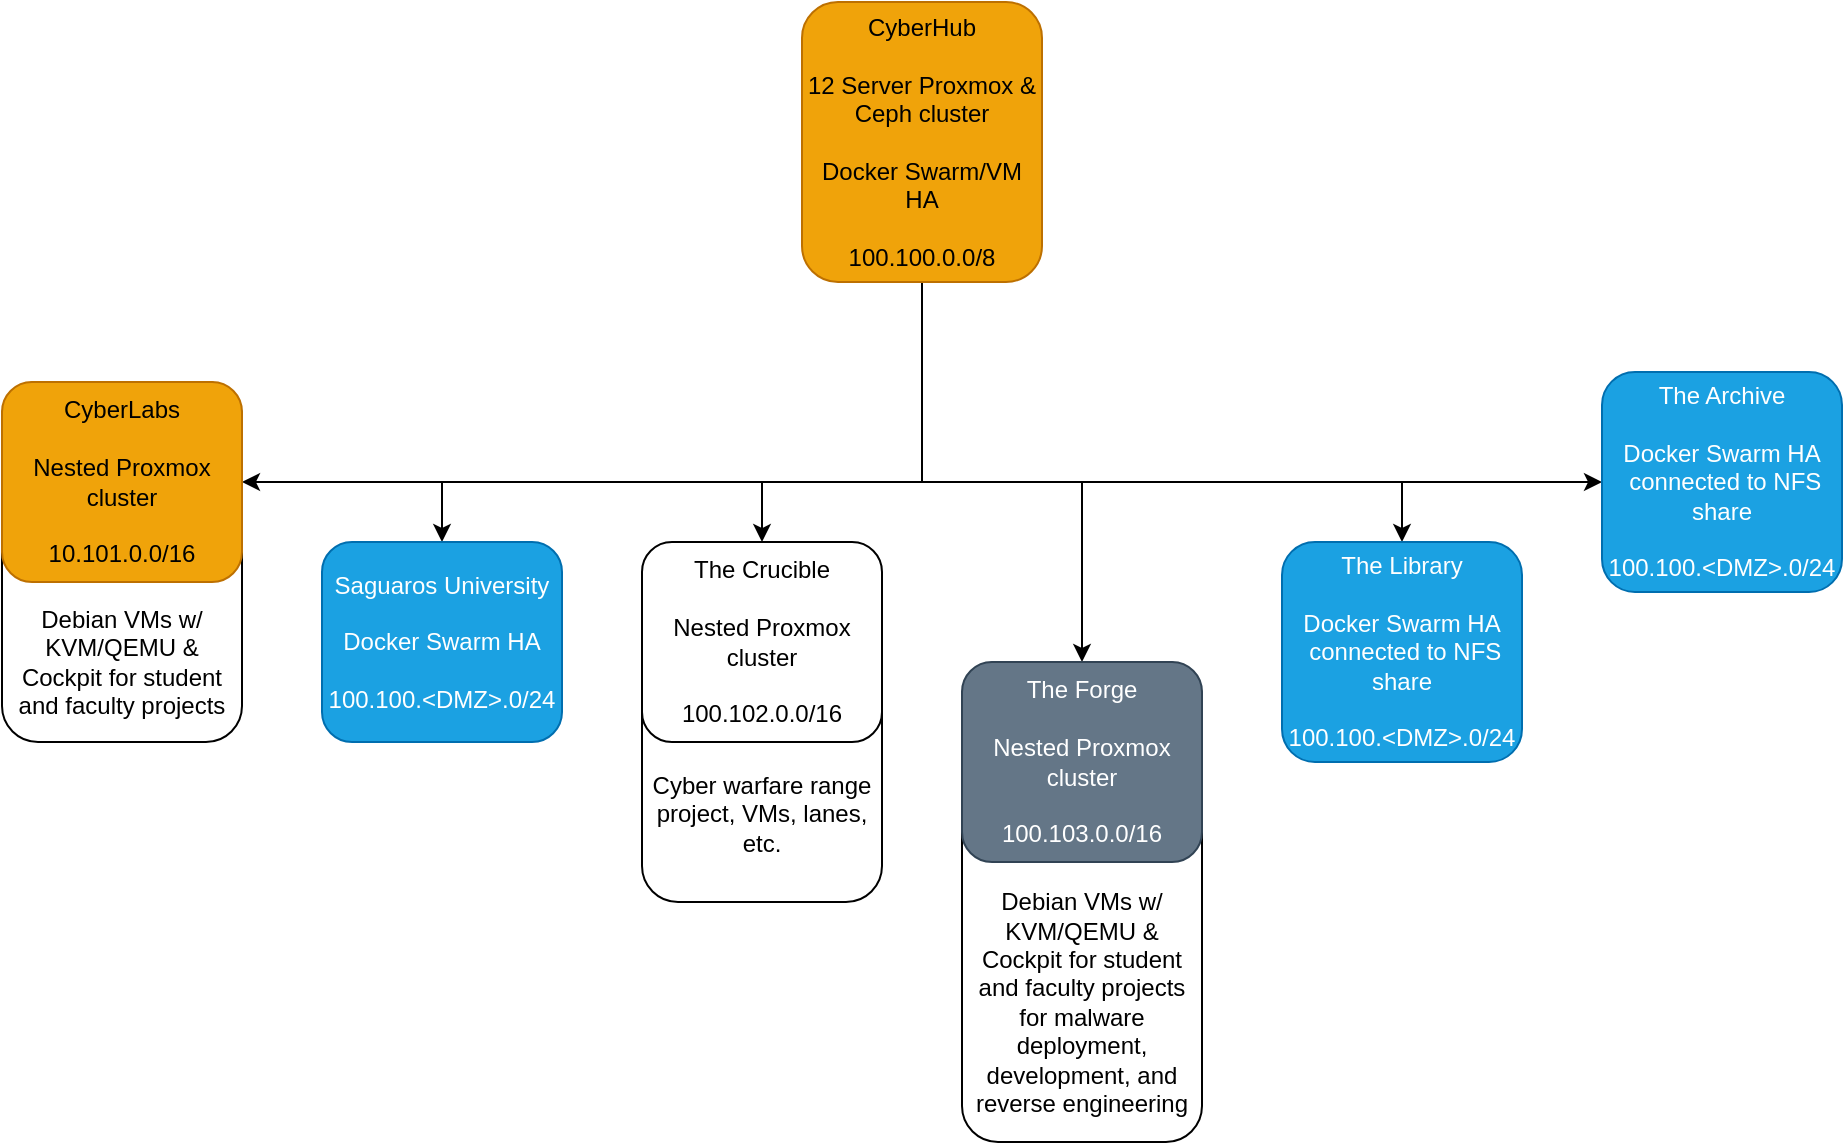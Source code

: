 <mxfile version="28.1.2">
  <diagram name="Architecture" id="e3Ai8gMik-X8V0o_sF5p">
    <mxGraphModel dx="846" dy="841" grid="1" gridSize="10" guides="1" tooltips="1" connect="1" arrows="1" fold="1" page="1" pageScale="1" pageWidth="850" pageHeight="1100" math="0" shadow="0">
      <root>
        <mxCell id="0" />
        <mxCell id="1" parent="0" />
        <mxCell id="YB7OQ-Qd0ModD7Y4unUk-3" value="&lt;div&gt;&lt;br&gt;&lt;/div&gt;&lt;div&gt;&lt;br&gt;&lt;/div&gt;&lt;div&gt;&lt;br&gt;&lt;/div&gt;&lt;div&gt;&lt;br&gt;&lt;/div&gt;&lt;div&gt;&lt;br&gt;&lt;/div&gt;&lt;div&gt;&lt;br&gt;&lt;/div&gt;&lt;div&gt;&lt;div&gt;&lt;br&gt;&lt;/div&gt;&lt;div&gt;Debian VMs w/ KVM/QEMU &amp;amp; Cockpit for student and faculty projects &lt;br&gt;&lt;/div&gt;for malware deployment, development, and reverse engineering&lt;/div&gt;" style="rounded=1;whiteSpace=wrap;html=1;" parent="1" vertex="1">
          <mxGeometry x="520" y="370" width="120" height="240" as="geometry" />
        </mxCell>
        <mxCell id="1q4zHtf4efZ3gYxEWWLb-17" style="edgeStyle=orthogonalEdgeStyle;rounded=0;orthogonalLoop=1;jettySize=auto;html=1;entryX=0.5;entryY=0;entryDx=0;entryDy=0;" parent="1" source="1q4zHtf4efZ3gYxEWWLb-1" target="1q4zHtf4efZ3gYxEWWLb-13" edge="1">
          <mxGeometry relative="1" as="geometry">
            <Array as="points">
              <mxPoint x="500" y="280" />
              <mxPoint x="580" y="280" />
            </Array>
          </mxGeometry>
        </mxCell>
        <mxCell id="1q4zHtf4efZ3gYxEWWLb-18" style="edgeStyle=orthogonalEdgeStyle;rounded=0;orthogonalLoop=1;jettySize=auto;html=1;entryX=0.5;entryY=0;entryDx=0;entryDy=0;" parent="1" source="1q4zHtf4efZ3gYxEWWLb-1" target="1q4zHtf4efZ3gYxEWWLb-5" edge="1">
          <mxGeometry relative="1" as="geometry">
            <Array as="points">
              <mxPoint x="500" y="280" />
              <mxPoint x="740" y="280" />
            </Array>
          </mxGeometry>
        </mxCell>
        <mxCell id="1q4zHtf4efZ3gYxEWWLb-19" style="edgeStyle=orthogonalEdgeStyle;rounded=0;orthogonalLoop=1;jettySize=auto;html=1;entryX=0.5;entryY=0;entryDx=0;entryDy=0;" parent="1" source="1q4zHtf4efZ3gYxEWWLb-1" target="1q4zHtf4efZ3gYxEWWLb-4" edge="1">
          <mxGeometry relative="1" as="geometry">
            <Array as="points">
              <mxPoint x="500" y="280" />
              <mxPoint x="260" y="280" />
            </Array>
          </mxGeometry>
        </mxCell>
        <mxCell id="N6GnX_y61RD6BzlwsF4V-1" style="edgeStyle=orthogonalEdgeStyle;rounded=0;orthogonalLoop=1;jettySize=auto;html=1;entryX=0;entryY=0.5;entryDx=0;entryDy=0;" parent="1" source="1q4zHtf4efZ3gYxEWWLb-1" target="1q4zHtf4efZ3gYxEWWLb-6" edge="1">
          <mxGeometry relative="1" as="geometry">
            <Array as="points">
              <mxPoint x="500" y="280" />
            </Array>
          </mxGeometry>
        </mxCell>
        <mxCell id="jA5E4BSMi15VaB5thx5g-3" style="edgeStyle=orthogonalEdgeStyle;rounded=0;orthogonalLoop=1;jettySize=auto;html=1;entryX=0.5;entryY=0;entryDx=0;entryDy=0;" edge="1" parent="1" source="1q4zHtf4efZ3gYxEWWLb-1" target="1q4zHtf4efZ3gYxEWWLb-2">
          <mxGeometry relative="1" as="geometry">
            <Array as="points">
              <mxPoint x="500" y="280" />
              <mxPoint x="420" y="280" />
            </Array>
          </mxGeometry>
        </mxCell>
        <mxCell id="jA5E4BSMi15VaB5thx5g-4" style="edgeStyle=orthogonalEdgeStyle;rounded=0;orthogonalLoop=1;jettySize=auto;html=1;entryX=1;entryY=0.5;entryDx=0;entryDy=0;" edge="1" parent="1" source="1q4zHtf4efZ3gYxEWWLb-1" target="1q4zHtf4efZ3gYxEWWLb-7">
          <mxGeometry relative="1" as="geometry">
            <Array as="points">
              <mxPoint x="500" y="280" />
            </Array>
          </mxGeometry>
        </mxCell>
        <mxCell id="1q4zHtf4efZ3gYxEWWLb-1" value="&lt;div&gt;CyberHub&lt;/div&gt;&lt;div&gt;&lt;br&gt;&lt;/div&gt;&lt;div&gt;12 Server Proxmox &amp;amp; Ceph cluster&lt;/div&gt;&lt;div&gt;&lt;br&gt;&lt;/div&gt;&lt;div&gt;Docker Swarm/VM HA&lt;/div&gt;&lt;div&gt;&lt;br&gt;&lt;/div&gt;&lt;div&gt;100.100.0.0/8&lt;/div&gt;" style="rounded=1;whiteSpace=wrap;html=1;fillColor=#f0a30a;strokeColor=#BD7000;fontColor=#000000;" parent="1" vertex="1">
          <mxGeometry x="440" y="40" width="120" height="140" as="geometry" />
        </mxCell>
        <mxCell id="1q4zHtf4efZ3gYxEWWLb-4" value="&lt;div&gt;Saguaros University&lt;/div&gt;&lt;div&gt;&lt;br&gt;&lt;/div&gt;&lt;div&gt;Docker Swarm HA&lt;/div&gt;&lt;div&gt;&lt;br&gt;&lt;/div&gt;&lt;div&gt;100.100.&amp;lt;DMZ&amp;gt;.0/24&lt;/div&gt;" style="rounded=1;whiteSpace=wrap;html=1;fillColor=#1ba1e2;strokeColor=#006EAF;fontColor=#ffffff;" parent="1" vertex="1">
          <mxGeometry x="200" y="310" width="120" height="100" as="geometry" />
        </mxCell>
        <mxCell id="1q4zHtf4efZ3gYxEWWLb-5" value="&lt;div&gt;The Library&lt;/div&gt;&lt;div&gt;&lt;br&gt;&lt;/div&gt;&lt;div&gt;&lt;div&gt;Docker Swarm HA&lt;/div&gt;&amp;nbsp;connected to NFS share&lt;/div&gt;&lt;div&gt;&lt;br&gt;&lt;/div&gt;&lt;div&gt;&lt;div&gt;100.100.&amp;lt;DMZ&amp;gt;.0/24&lt;/div&gt;&lt;/div&gt;" style="rounded=1;whiteSpace=wrap;html=1;fillColor=#1ba1e2;strokeColor=#006EAF;fontColor=#ffffff;" parent="1" vertex="1">
          <mxGeometry x="680" y="310" width="120" height="110" as="geometry" />
        </mxCell>
        <mxCell id="1q4zHtf4efZ3gYxEWWLb-6" value="&lt;div&gt;The Archive&lt;/div&gt;&lt;div&gt;&lt;br&gt;&lt;/div&gt;&lt;div&gt;&lt;div&gt;Docker Swarm HA&lt;/div&gt;&amp;nbsp;connected to NFS share&lt;/div&gt;&lt;div&gt;&lt;br&gt;&lt;/div&gt;&lt;div&gt;&lt;div&gt;100.100.&amp;lt;DMZ&amp;gt;.0/24&lt;/div&gt;&lt;/div&gt;" style="rounded=1;whiteSpace=wrap;html=1;fillColor=#1ba1e2;strokeColor=#006EAF;fontColor=#ffffff;" parent="1" vertex="1">
          <mxGeometry x="840" y="225" width="120" height="110" as="geometry" />
        </mxCell>
        <mxCell id="1q4zHtf4efZ3gYxEWWLb-13" value="&lt;div&gt;The Forge&lt;/div&gt;&lt;div&gt;&lt;br&gt;&lt;/div&gt;&lt;div&gt;Nested Proxmox cluster&lt;/div&gt;&lt;div&gt;&lt;br&gt;&lt;/div&gt;&lt;div&gt;&lt;div&gt;100.103.0.0/16&lt;/div&gt;&lt;/div&gt;" style="rounded=1;whiteSpace=wrap;html=1;fillColor=#647687;strokeColor=#314354;fontColor=#ffffff;" parent="1" vertex="1">
          <mxGeometry x="520" y="370" width="120" height="100" as="geometry" />
        </mxCell>
        <mxCell id="jA5E4BSMi15VaB5thx5g-1" value="" style="group" vertex="1" connectable="0" parent="1">
          <mxGeometry x="40" y="230" width="120" height="180" as="geometry" />
        </mxCell>
        <mxCell id="YB7OQ-Qd0ModD7Y4unUk-2" value="&lt;div&gt;&lt;br&gt;&lt;/div&gt;&lt;div&gt;&lt;br&gt;&lt;/div&gt;&lt;div&gt;&lt;br&gt;&lt;/div&gt;&lt;div&gt;&lt;br&gt;&lt;/div&gt;&lt;div&gt;&lt;br&gt;&lt;/div&gt;&lt;div&gt;&lt;br&gt;&lt;/div&gt;&lt;div&gt;&lt;br&gt;&lt;/div&gt;&lt;div&gt;Debian VMs w/ KVM/QEMU &amp;amp; Cockpit for student and faculty projects&lt;/div&gt;" style="rounded=1;whiteSpace=wrap;html=1;" parent="jA5E4BSMi15VaB5thx5g-1" vertex="1">
          <mxGeometry width="120" height="180" as="geometry" />
        </mxCell>
        <mxCell id="1q4zHtf4efZ3gYxEWWLb-7" value="&lt;div&gt;CyberLabs&lt;/div&gt;&lt;div&gt;&lt;br&gt;&lt;/div&gt;&lt;div&gt;Nested Proxmox cluster&lt;/div&gt;&lt;div&gt;&lt;br&gt;&lt;/div&gt;&lt;div&gt;10.101.0.0/16&lt;/div&gt;" style="rounded=1;whiteSpace=wrap;html=1;fillColor=#f0a30a;strokeColor=#BD7000;fontColor=#000000;" parent="jA5E4BSMi15VaB5thx5g-1" vertex="1">
          <mxGeometry width="120" height="100" as="geometry" />
        </mxCell>
        <mxCell id="jA5E4BSMi15VaB5thx5g-2" value="" style="group" vertex="1" connectable="0" parent="1">
          <mxGeometry x="360" y="310" width="120" height="180" as="geometry" />
        </mxCell>
        <mxCell id="YB7OQ-Qd0ModD7Y4unUk-1" value="&lt;div&gt;&lt;br&gt;&lt;/div&gt;&lt;div&gt;&lt;br&gt;&lt;/div&gt;&lt;div&gt;&lt;br&gt;&lt;/div&gt;&lt;div&gt;&lt;br&gt;&lt;/div&gt;&lt;div&gt;&lt;br&gt;&lt;/div&gt;&lt;div&gt;Cyber warfare range project, VMs, lanes, etc.&lt;/div&gt;" style="rounded=1;whiteSpace=wrap;html=1;" parent="jA5E4BSMi15VaB5thx5g-2" vertex="1">
          <mxGeometry y="20" width="120" height="160" as="geometry" />
        </mxCell>
        <mxCell id="1q4zHtf4efZ3gYxEWWLb-2" value="&lt;div&gt;The Crucible&lt;/div&gt;&lt;div&gt;&lt;br&gt;&lt;/div&gt;&lt;div&gt;Nested Proxmox cluster&lt;/div&gt;&lt;div&gt;&lt;br&gt;&lt;/div&gt;&lt;div&gt;100.102.0.0/16&lt;/div&gt;" style="rounded=1;whiteSpace=wrap;html=1;fillColor=light-dark(#FFFFFF,#990000);strokeColor=light-dark(#000000,#990000);fontColor=light-dark(#000000,#000000);" parent="jA5E4BSMi15VaB5thx5g-2" vertex="1">
          <mxGeometry width="120" height="100" as="geometry" />
        </mxCell>
      </root>
    </mxGraphModel>
  </diagram>
</mxfile>
